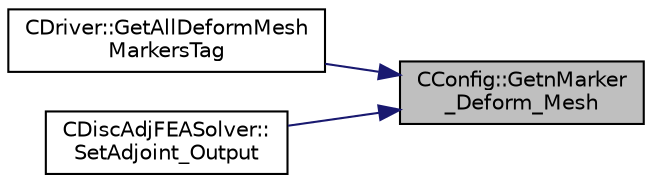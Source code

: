 digraph "CConfig::GetnMarker_Deform_Mesh"
{
 // LATEX_PDF_SIZE
  edge [fontname="Helvetica",fontsize="10",labelfontname="Helvetica",labelfontsize="10"];
  node [fontname="Helvetica",fontsize="10",shape=record];
  rankdir="RL";
  Node1 [label="CConfig::GetnMarker\l_Deform_Mesh",height=0.2,width=0.4,color="black", fillcolor="grey75", style="filled", fontcolor="black",tooltip="Get the total number of deformable markers at the boundary."];
  Node1 -> Node2 [dir="back",color="midnightblue",fontsize="10",style="solid",fontname="Helvetica"];
  Node2 [label="CDriver::GetAllDeformMesh\lMarkersTag",height=0.2,width=0.4,color="black", fillcolor="white", style="filled",URL="$classCDriver.html#a808e1e124dac5adad5f78a5655bc9287",tooltip="Get all the deformable boundary marker tags."];
  Node1 -> Node3 [dir="back",color="midnightblue",fontsize="10",style="solid",fontname="Helvetica"];
  Node3 [label="CDiscAdjFEASolver::\lSetAdjoint_Output",height=0.2,width=0.4,color="black", fillcolor="white", style="filled",URL="$classCDiscAdjFEASolver.html#ac7d98d73aae00e73d6035197013f071c",tooltip="Sets the adjoint values of the output of the flow (+turb.) iteration before evaluation of the tape."];
}
